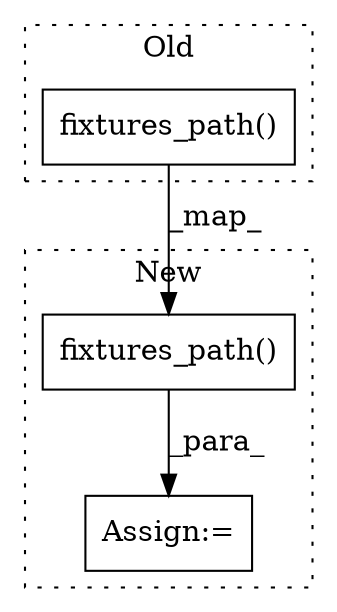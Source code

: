 digraph G {
subgraph cluster0 {
1 [label="fixtures_path()" a="75" s="3404,3436" l="19,1" shape="box"];
label = "Old";
style="dotted";
}
subgraph cluster1 {
2 [label="fixtures_path()" a="75" s="3978,4010" l="19,1" shape="box"];
3 [label="Assign:=" a="68" s="3922" l="3" shape="box"];
label = "New";
style="dotted";
}
1 -> 2 [label="_map_"];
2 -> 3 [label="_para_"];
}